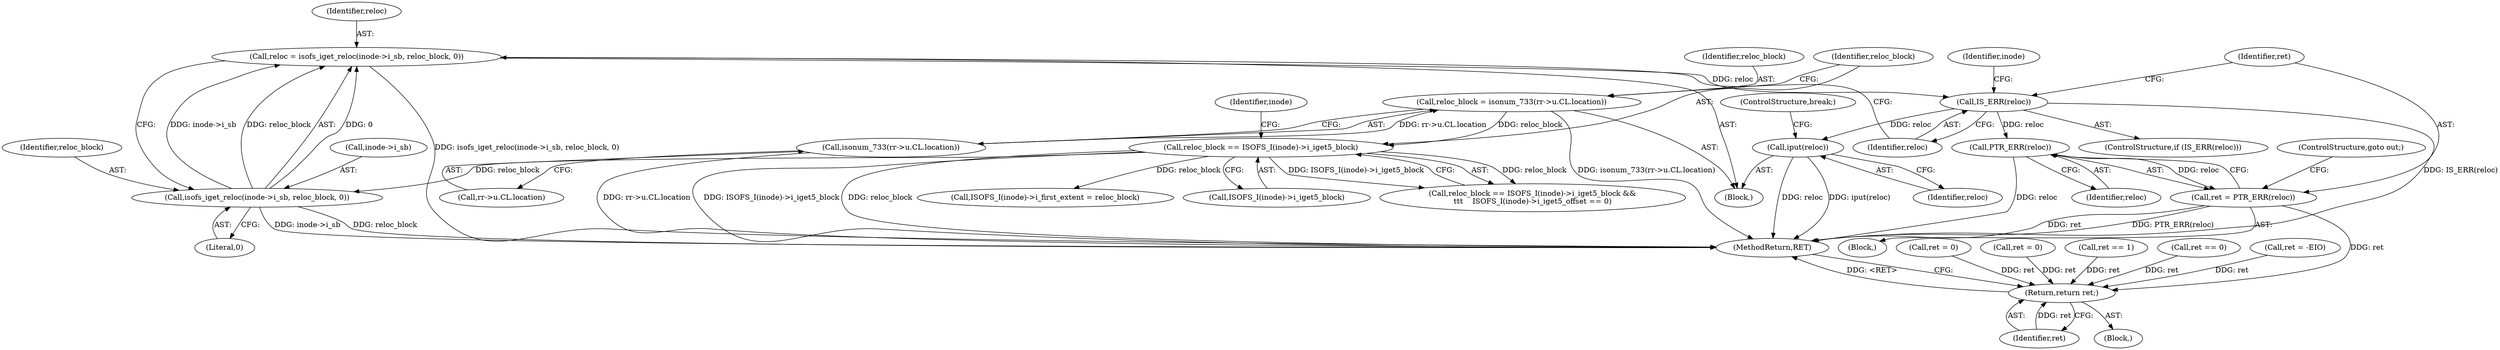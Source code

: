 digraph "0_linux_410dd3cf4c9b36f27ed4542ee18b1af5e68645a4_2@pointer" {
"1000782" [label="(Call,reloc = isofs_iget_reloc(inode->i_sb, reloc_block, 0))"];
"1000784" [label="(Call,isofs_iget_reloc(inode->i_sb, reloc_block, 0))"];
"1000762" [label="(Call,reloc_block == ISOFS_I(inode)->i_iget5_block)"];
"1000750" [label="(Call,reloc_block = isonum_733(rr->u.CL.location))"];
"1000752" [label="(Call,isonum_733(rr->u.CL.location))"];
"1000791" [label="(Call,IS_ERR(reloc))"];
"1000796" [label="(Call,PTR_ERR(reloc))"];
"1000794" [label="(Call,ret = PTR_ERR(reloc))"];
"1000999" [label="(Return,return ret;)"];
"1000867" [label="(Call,iput(reloc))"];
"1001000" [label="(Identifier,ret)"];
"1000789" [label="(Literal,0)"];
"1001007" [label="(MethodReturn,RET)"];
"1000785" [label="(Call,inode->i_sb)"];
"1000751" [label="(Identifier,reloc_block)"];
"1000868" [label="(Identifier,reloc)"];
"1000798" [label="(ControlStructure,goto out;)"];
"1000795" [label="(Identifier,ret)"];
"1000991" [label="(Call,ret = 0)"];
"1000750" [label="(Call,reloc_block = isonum_733(rr->u.CL.location))"];
"1000233" [label="(Block,)"];
"1000771" [label="(Identifier,inode)"];
"1000752" [label="(Call,isonum_733(rr->u.CL.location))"];
"1000783" [label="(Identifier,reloc)"];
"1000763" [label="(Identifier,reloc_block)"];
"1000867" [label="(Call,iput(reloc))"];
"1000797" [label="(Identifier,reloc)"];
"1000999" [label="(Return,return ret;)"];
"1000790" [label="(ControlStructure,if (IS_ERR(reloc)))"];
"1000792" [label="(Identifier,reloc)"];
"1000791" [label="(Call,IS_ERR(reloc))"];
"1000115" [label="(Block,)"];
"1000128" [label="(Call,ret = 0)"];
"1000988" [label="(Call,ret == 1)"];
"1000753" [label="(Call,rr->u.CL.location)"];
"1000796" [label="(Call,PTR_ERR(reloc))"];
"1000776" [label="(Call,ISOFS_I(inode)->i_first_extent = reloc_block)"];
"1000764" [label="(Call,ISOFS_I(inode)->i_iget5_block)"];
"1000801" [label="(Identifier,inode)"];
"1000782" [label="(Call,reloc = isofs_iget_reloc(inode->i_sb, reloc_block, 0))"];
"1000869" [label="(ControlStructure,break;)"];
"1000784" [label="(Call,isofs_iget_reloc(inode->i_sb, reloc_block, 0))"];
"1000794" [label="(Call,ret = PTR_ERR(reloc))"];
"1000761" [label="(Call,reloc_block == ISOFS_I(inode)->i_iget5_block &&\n\t\t\t    ISOFS_I(inode)->i_iget5_offset == 0)"];
"1000788" [label="(Identifier,reloc_block)"];
"1000983" [label="(Call,ret == 0)"];
"1000793" [label="(Block,)"];
"1000762" [label="(Call,reloc_block == ISOFS_I(inode)->i_iget5_block)"];
"1001002" [label="(Call,ret = -EIO)"];
"1000782" -> "1000233"  [label="AST: "];
"1000782" -> "1000784"  [label="CFG: "];
"1000783" -> "1000782"  [label="AST: "];
"1000784" -> "1000782"  [label="AST: "];
"1000792" -> "1000782"  [label="CFG: "];
"1000782" -> "1001007"  [label="DDG: isofs_iget_reloc(inode->i_sb, reloc_block, 0)"];
"1000784" -> "1000782"  [label="DDG: inode->i_sb"];
"1000784" -> "1000782"  [label="DDG: reloc_block"];
"1000784" -> "1000782"  [label="DDG: 0"];
"1000782" -> "1000791"  [label="DDG: reloc"];
"1000784" -> "1000789"  [label="CFG: "];
"1000785" -> "1000784"  [label="AST: "];
"1000788" -> "1000784"  [label="AST: "];
"1000789" -> "1000784"  [label="AST: "];
"1000784" -> "1001007"  [label="DDG: inode->i_sb"];
"1000784" -> "1001007"  [label="DDG: reloc_block"];
"1000762" -> "1000784"  [label="DDG: reloc_block"];
"1000762" -> "1000761"  [label="AST: "];
"1000762" -> "1000764"  [label="CFG: "];
"1000763" -> "1000762"  [label="AST: "];
"1000764" -> "1000762"  [label="AST: "];
"1000771" -> "1000762"  [label="CFG: "];
"1000761" -> "1000762"  [label="CFG: "];
"1000762" -> "1001007"  [label="DDG: reloc_block"];
"1000762" -> "1001007"  [label="DDG: ISOFS_I(inode)->i_iget5_block"];
"1000762" -> "1000761"  [label="DDG: reloc_block"];
"1000762" -> "1000761"  [label="DDG: ISOFS_I(inode)->i_iget5_block"];
"1000750" -> "1000762"  [label="DDG: reloc_block"];
"1000762" -> "1000776"  [label="DDG: reloc_block"];
"1000750" -> "1000233"  [label="AST: "];
"1000750" -> "1000752"  [label="CFG: "];
"1000751" -> "1000750"  [label="AST: "];
"1000752" -> "1000750"  [label="AST: "];
"1000763" -> "1000750"  [label="CFG: "];
"1000750" -> "1001007"  [label="DDG: isonum_733(rr->u.CL.location)"];
"1000752" -> "1000750"  [label="DDG: rr->u.CL.location"];
"1000752" -> "1000753"  [label="CFG: "];
"1000753" -> "1000752"  [label="AST: "];
"1000752" -> "1001007"  [label="DDG: rr->u.CL.location"];
"1000791" -> "1000790"  [label="AST: "];
"1000791" -> "1000792"  [label="CFG: "];
"1000792" -> "1000791"  [label="AST: "];
"1000795" -> "1000791"  [label="CFG: "];
"1000801" -> "1000791"  [label="CFG: "];
"1000791" -> "1001007"  [label="DDG: IS_ERR(reloc)"];
"1000791" -> "1000796"  [label="DDG: reloc"];
"1000791" -> "1000867"  [label="DDG: reloc"];
"1000796" -> "1000794"  [label="AST: "];
"1000796" -> "1000797"  [label="CFG: "];
"1000797" -> "1000796"  [label="AST: "];
"1000794" -> "1000796"  [label="CFG: "];
"1000796" -> "1001007"  [label="DDG: reloc"];
"1000796" -> "1000794"  [label="DDG: reloc"];
"1000794" -> "1000793"  [label="AST: "];
"1000795" -> "1000794"  [label="AST: "];
"1000798" -> "1000794"  [label="CFG: "];
"1000794" -> "1001007"  [label="DDG: PTR_ERR(reloc)"];
"1000794" -> "1001007"  [label="DDG: ret"];
"1000794" -> "1000999"  [label="DDG: ret"];
"1000999" -> "1000115"  [label="AST: "];
"1000999" -> "1001000"  [label="CFG: "];
"1001000" -> "1000999"  [label="AST: "];
"1001007" -> "1000999"  [label="CFG: "];
"1000999" -> "1001007"  [label="DDG: <RET>"];
"1001000" -> "1000999"  [label="DDG: ret"];
"1000983" -> "1000999"  [label="DDG: ret"];
"1001002" -> "1000999"  [label="DDG: ret"];
"1000988" -> "1000999"  [label="DDG: ret"];
"1000128" -> "1000999"  [label="DDG: ret"];
"1000991" -> "1000999"  [label="DDG: ret"];
"1000867" -> "1000233"  [label="AST: "];
"1000867" -> "1000868"  [label="CFG: "];
"1000868" -> "1000867"  [label="AST: "];
"1000869" -> "1000867"  [label="CFG: "];
"1000867" -> "1001007"  [label="DDG: iput(reloc)"];
"1000867" -> "1001007"  [label="DDG: reloc"];
}
